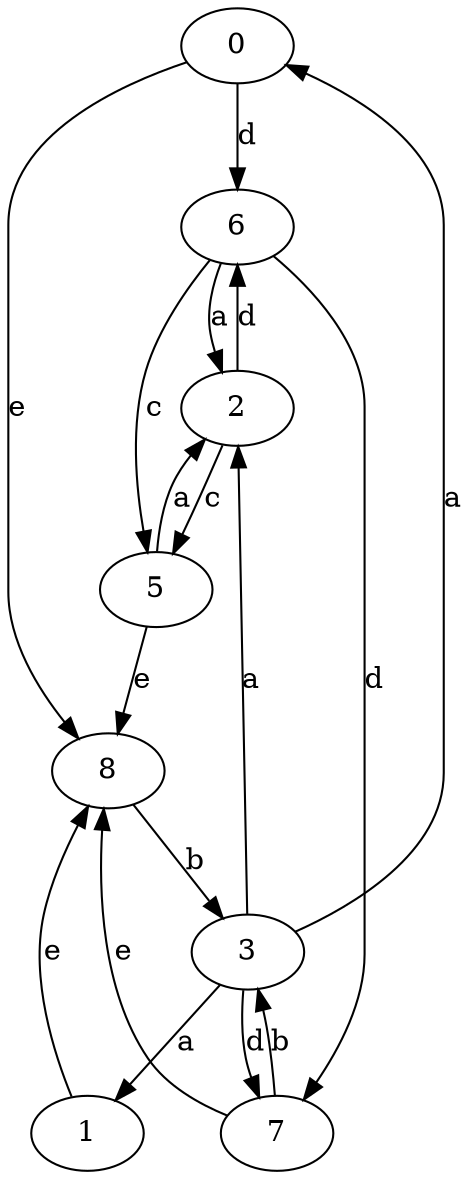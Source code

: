strict digraph  {
0;
1;
2;
3;
5;
6;
7;
8;
0 -> 6  [label=d];
0 -> 8  [label=e];
1 -> 8  [label=e];
2 -> 5  [label=c];
2 -> 6  [label=d];
3 -> 0  [label=a];
3 -> 1  [label=a];
3 -> 2  [label=a];
3 -> 7  [label=d];
5 -> 2  [label=a];
5 -> 8  [label=e];
6 -> 2  [label=a];
6 -> 5  [label=c];
6 -> 7  [label=d];
7 -> 3  [label=b];
7 -> 8  [label=e];
8 -> 3  [label=b];
}
